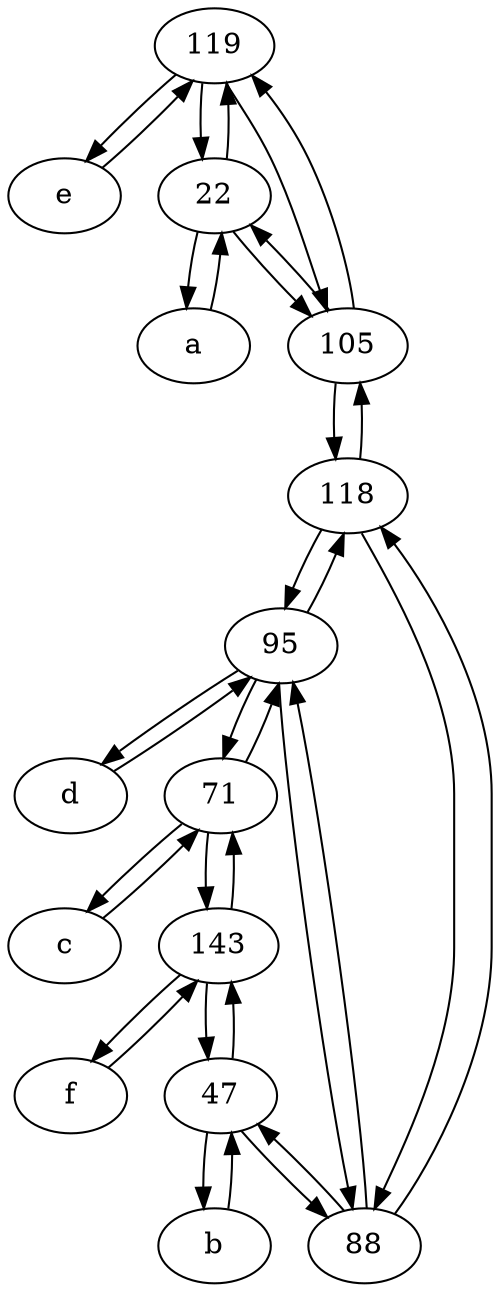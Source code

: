 digraph  {
	119;
	95;
	f [pos="15,45!"];
	c [pos="20,10!"];
	d [pos="20,30!"];
	b [pos="50,20!"];
	e [pos="30,50!"];
	47;
	a [pos="40,10!"];
	71;
	22;
	118;
	143;
	88;
	105;
	88 -> 47;
	119 -> 22;
	71 -> 95;
	143 -> f;
	105 -> 22;
	47 -> b;
	95 -> 88;
	105 -> 119;
	d -> 95;
	f -> 143;
	119 -> e;
	143 -> 71;
	95 -> 118;
	105 -> 118;
	118 -> 105;
	88 -> 118;
	22 -> 105;
	b -> 47;
	143 -> 47;
	118 -> 95;
	95 -> 71;
	47 -> 143;
	47 -> 88;
	22 -> 119;
	119 -> 105;
	88 -> 95;
	22 -> a;
	95 -> d;
	c -> 71;
	118 -> 88;
	71 -> 143;
	e -> 119;
	71 -> c;
	a -> 22;

	}